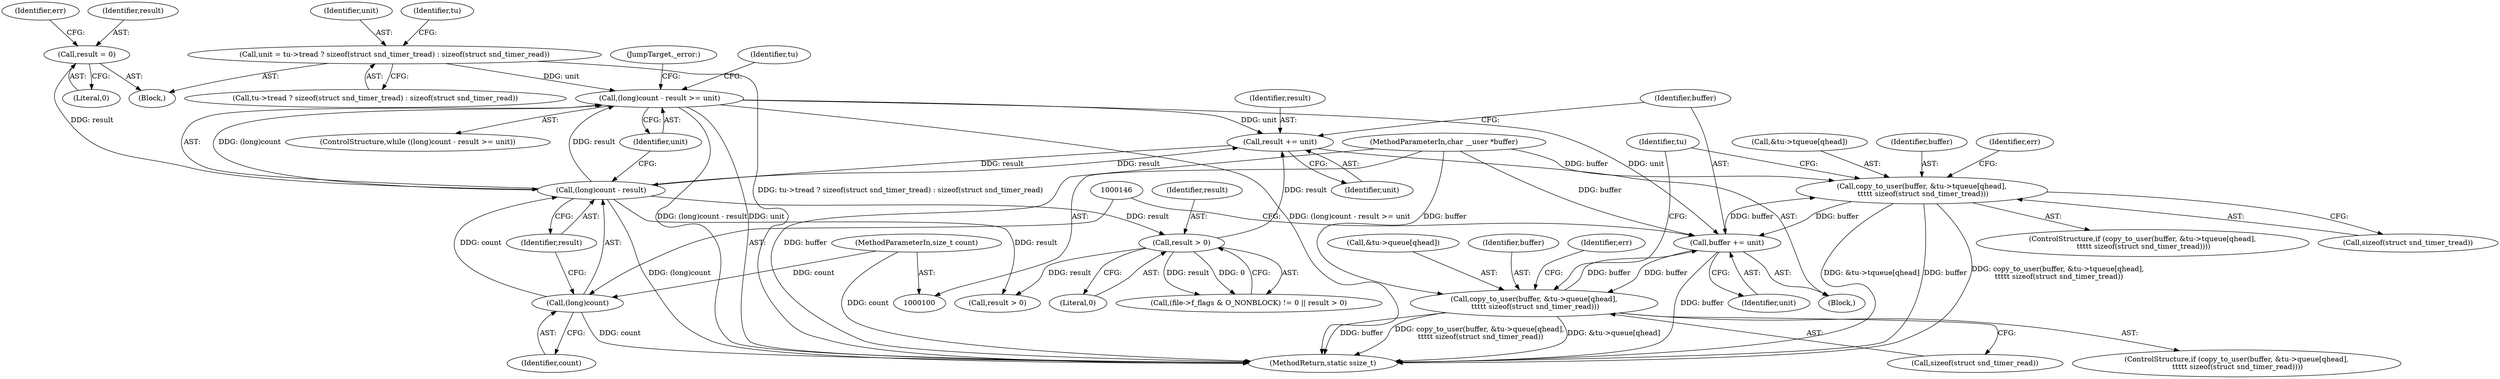 digraph "0_linux_d11662f4f798b50d8c8743f433842c3e40fe3378@API" {
"1000264" [label="(Call,copy_to_user(buffer, &tu->tqueue[qhead],\n \t\t\t\t\t sizeof(struct snd_timer_tread)))"];
"1000308" [label="(Call,buffer += unit)"];
"1000143" [label="(Call,(long)count - result >= unit)"];
"1000144" [label="(Call,(long)count - result)"];
"1000145" [label="(Call,(long)count)"];
"1000103" [label="(MethodParameterIn,size_t count)"];
"1000305" [label="(Call,result += unit)"];
"1000167" [label="(Call,result > 0)"];
"1000108" [label="(Call,result = 0)"];
"1000122" [label="(Call,unit = tu->tread ? sizeof(struct snd_timer_tread) : sizeof(struct snd_timer_read))"];
"1000281" [label="(Call,copy_to_user(buffer, &tu->queue[qhead],\n \t\t\t\t\t sizeof(struct snd_timer_read)))"];
"1000102" [label="(MethodParameterIn,char __user *buffer)"];
"1000264" [label="(Call,copy_to_user(buffer, &tu->tqueue[qhead],\n \t\t\t\t\t sizeof(struct snd_timer_tread)))"];
"1000309" [label="(Identifier,buffer)"];
"1000105" [label="(Block,)"];
"1000123" [label="(Identifier,unit)"];
"1000283" [label="(Call,&tu->queue[qhead])"];
"1000145" [label="(Call,(long)count)"];
"1000311" [label="(JumpTarget,_error:)"];
"1000142" [label="(ControlStructure,while ((long)count - result >= unit))"];
"1000115" [label="(Identifier,err)"];
"1000265" [label="(Identifier,buffer)"];
"1000329" [label="(MethodReturn,static ssize_t)"];
"1000150" [label="(Block,)"];
"1000282" [label="(Identifier,buffer)"];
"1000122" [label="(Call,unit = tu->tread ? sizeof(struct snd_timer_tread) : sizeof(struct snd_timer_read))"];
"1000306" [label="(Identifier,result)"];
"1000305" [label="(Call,result += unit)"];
"1000168" [label="(Identifier,result)"];
"1000144" [label="(Call,(long)count - result)"];
"1000124" [label="(Call,tu->tread ? sizeof(struct snd_timer_tread) : sizeof(struct snd_timer_read))"];
"1000275" [label="(Identifier,err)"];
"1000143" [label="(Call,(long)count - result >= unit)"];
"1000147" [label="(Identifier,count)"];
"1000148" [label="(Identifier,result)"];
"1000167" [label="(Call,result > 0)"];
"1000159" [label="(Call,(file->f_flags & O_NONBLOCK) != 0 || result > 0)"];
"1000281" [label="(Call,copy_to_user(buffer, &tu->queue[qhead],\n \t\t\t\t\t sizeof(struct snd_timer_read)))"];
"1000292" [label="(Identifier,err)"];
"1000108" [label="(Call,result = 0)"];
"1000135" [label="(Identifier,tu)"];
"1000289" [label="(Call,sizeof(struct snd_timer_read))"];
"1000263" [label="(ControlStructure,if (copy_to_user(buffer, &tu->tqueue[qhead],\n \t\t\t\t\t sizeof(struct snd_timer_tread))))"];
"1000109" [label="(Identifier,result)"];
"1000308" [label="(Call,buffer += unit)"];
"1000324" [label="(Call,result > 0)"];
"1000307" [label="(Identifier,unit)"];
"1000169" [label="(Literal,0)"];
"1000298" [label="(Identifier,tu)"];
"1000103" [label="(MethodParameterIn,size_t count)"];
"1000149" [label="(Identifier,unit)"];
"1000264" [label="(Call,copy_to_user(buffer, &tu->tqueue[qhead],\n \t\t\t\t\t sizeof(struct snd_timer_tread)))"];
"1000272" [label="(Call,sizeof(struct snd_timer_tread))"];
"1000110" [label="(Literal,0)"];
"1000280" [label="(ControlStructure,if (copy_to_user(buffer, &tu->queue[qhead],\n \t\t\t\t\t sizeof(struct snd_timer_read))))"];
"1000310" [label="(Identifier,unit)"];
"1000154" [label="(Identifier,tu)"];
"1000102" [label="(MethodParameterIn,char __user *buffer)"];
"1000266" [label="(Call,&tu->tqueue[qhead])"];
"1000264" -> "1000263"  [label="AST: "];
"1000264" -> "1000272"  [label="CFG: "];
"1000265" -> "1000264"  [label="AST: "];
"1000266" -> "1000264"  [label="AST: "];
"1000272" -> "1000264"  [label="AST: "];
"1000275" -> "1000264"  [label="CFG: "];
"1000298" -> "1000264"  [label="CFG: "];
"1000264" -> "1000329"  [label="DDG: buffer"];
"1000264" -> "1000329"  [label="DDG: copy_to_user(buffer, &tu->tqueue[qhead],\n \t\t\t\t\t sizeof(struct snd_timer_tread))"];
"1000264" -> "1000329"  [label="DDG: &tu->tqueue[qhead]"];
"1000308" -> "1000264"  [label="DDG: buffer"];
"1000102" -> "1000264"  [label="DDG: buffer"];
"1000264" -> "1000308"  [label="DDG: buffer"];
"1000308" -> "1000150"  [label="AST: "];
"1000308" -> "1000310"  [label="CFG: "];
"1000309" -> "1000308"  [label="AST: "];
"1000310" -> "1000308"  [label="AST: "];
"1000146" -> "1000308"  [label="CFG: "];
"1000308" -> "1000329"  [label="DDG: buffer"];
"1000308" -> "1000281"  [label="DDG: buffer"];
"1000143" -> "1000308"  [label="DDG: unit"];
"1000281" -> "1000308"  [label="DDG: buffer"];
"1000102" -> "1000308"  [label="DDG: buffer"];
"1000143" -> "1000142"  [label="AST: "];
"1000143" -> "1000149"  [label="CFG: "];
"1000144" -> "1000143"  [label="AST: "];
"1000149" -> "1000143"  [label="AST: "];
"1000154" -> "1000143"  [label="CFG: "];
"1000311" -> "1000143"  [label="CFG: "];
"1000143" -> "1000329"  [label="DDG: (long)count - result"];
"1000143" -> "1000329"  [label="DDG: unit"];
"1000143" -> "1000329"  [label="DDG: (long)count - result >= unit"];
"1000144" -> "1000143"  [label="DDG: (long)count"];
"1000144" -> "1000143"  [label="DDG: result"];
"1000122" -> "1000143"  [label="DDG: unit"];
"1000143" -> "1000305"  [label="DDG: unit"];
"1000144" -> "1000148"  [label="CFG: "];
"1000145" -> "1000144"  [label="AST: "];
"1000148" -> "1000144"  [label="AST: "];
"1000149" -> "1000144"  [label="CFG: "];
"1000144" -> "1000329"  [label="DDG: (long)count"];
"1000145" -> "1000144"  [label="DDG: count"];
"1000305" -> "1000144"  [label="DDG: result"];
"1000108" -> "1000144"  [label="DDG: result"];
"1000144" -> "1000167"  [label="DDG: result"];
"1000144" -> "1000305"  [label="DDG: result"];
"1000144" -> "1000324"  [label="DDG: result"];
"1000145" -> "1000147"  [label="CFG: "];
"1000146" -> "1000145"  [label="AST: "];
"1000147" -> "1000145"  [label="AST: "];
"1000148" -> "1000145"  [label="CFG: "];
"1000145" -> "1000329"  [label="DDG: count"];
"1000103" -> "1000145"  [label="DDG: count"];
"1000103" -> "1000100"  [label="AST: "];
"1000103" -> "1000329"  [label="DDG: count"];
"1000305" -> "1000150"  [label="AST: "];
"1000305" -> "1000307"  [label="CFG: "];
"1000306" -> "1000305"  [label="AST: "];
"1000307" -> "1000305"  [label="AST: "];
"1000309" -> "1000305"  [label="CFG: "];
"1000167" -> "1000305"  [label="DDG: result"];
"1000167" -> "1000159"  [label="AST: "];
"1000167" -> "1000169"  [label="CFG: "];
"1000168" -> "1000167"  [label="AST: "];
"1000169" -> "1000167"  [label="AST: "];
"1000159" -> "1000167"  [label="CFG: "];
"1000167" -> "1000159"  [label="DDG: result"];
"1000167" -> "1000159"  [label="DDG: 0"];
"1000167" -> "1000324"  [label="DDG: result"];
"1000108" -> "1000105"  [label="AST: "];
"1000108" -> "1000110"  [label="CFG: "];
"1000109" -> "1000108"  [label="AST: "];
"1000110" -> "1000108"  [label="AST: "];
"1000115" -> "1000108"  [label="CFG: "];
"1000122" -> "1000105"  [label="AST: "];
"1000122" -> "1000124"  [label="CFG: "];
"1000123" -> "1000122"  [label="AST: "];
"1000124" -> "1000122"  [label="AST: "];
"1000135" -> "1000122"  [label="CFG: "];
"1000122" -> "1000329"  [label="DDG: tu->tread ? sizeof(struct snd_timer_tread) : sizeof(struct snd_timer_read)"];
"1000281" -> "1000280"  [label="AST: "];
"1000281" -> "1000289"  [label="CFG: "];
"1000282" -> "1000281"  [label="AST: "];
"1000283" -> "1000281"  [label="AST: "];
"1000289" -> "1000281"  [label="AST: "];
"1000292" -> "1000281"  [label="CFG: "];
"1000298" -> "1000281"  [label="CFG: "];
"1000281" -> "1000329"  [label="DDG: buffer"];
"1000281" -> "1000329"  [label="DDG: copy_to_user(buffer, &tu->queue[qhead],\n \t\t\t\t\t sizeof(struct snd_timer_read))"];
"1000281" -> "1000329"  [label="DDG: &tu->queue[qhead]"];
"1000102" -> "1000281"  [label="DDG: buffer"];
"1000102" -> "1000100"  [label="AST: "];
"1000102" -> "1000329"  [label="DDG: buffer"];
}
